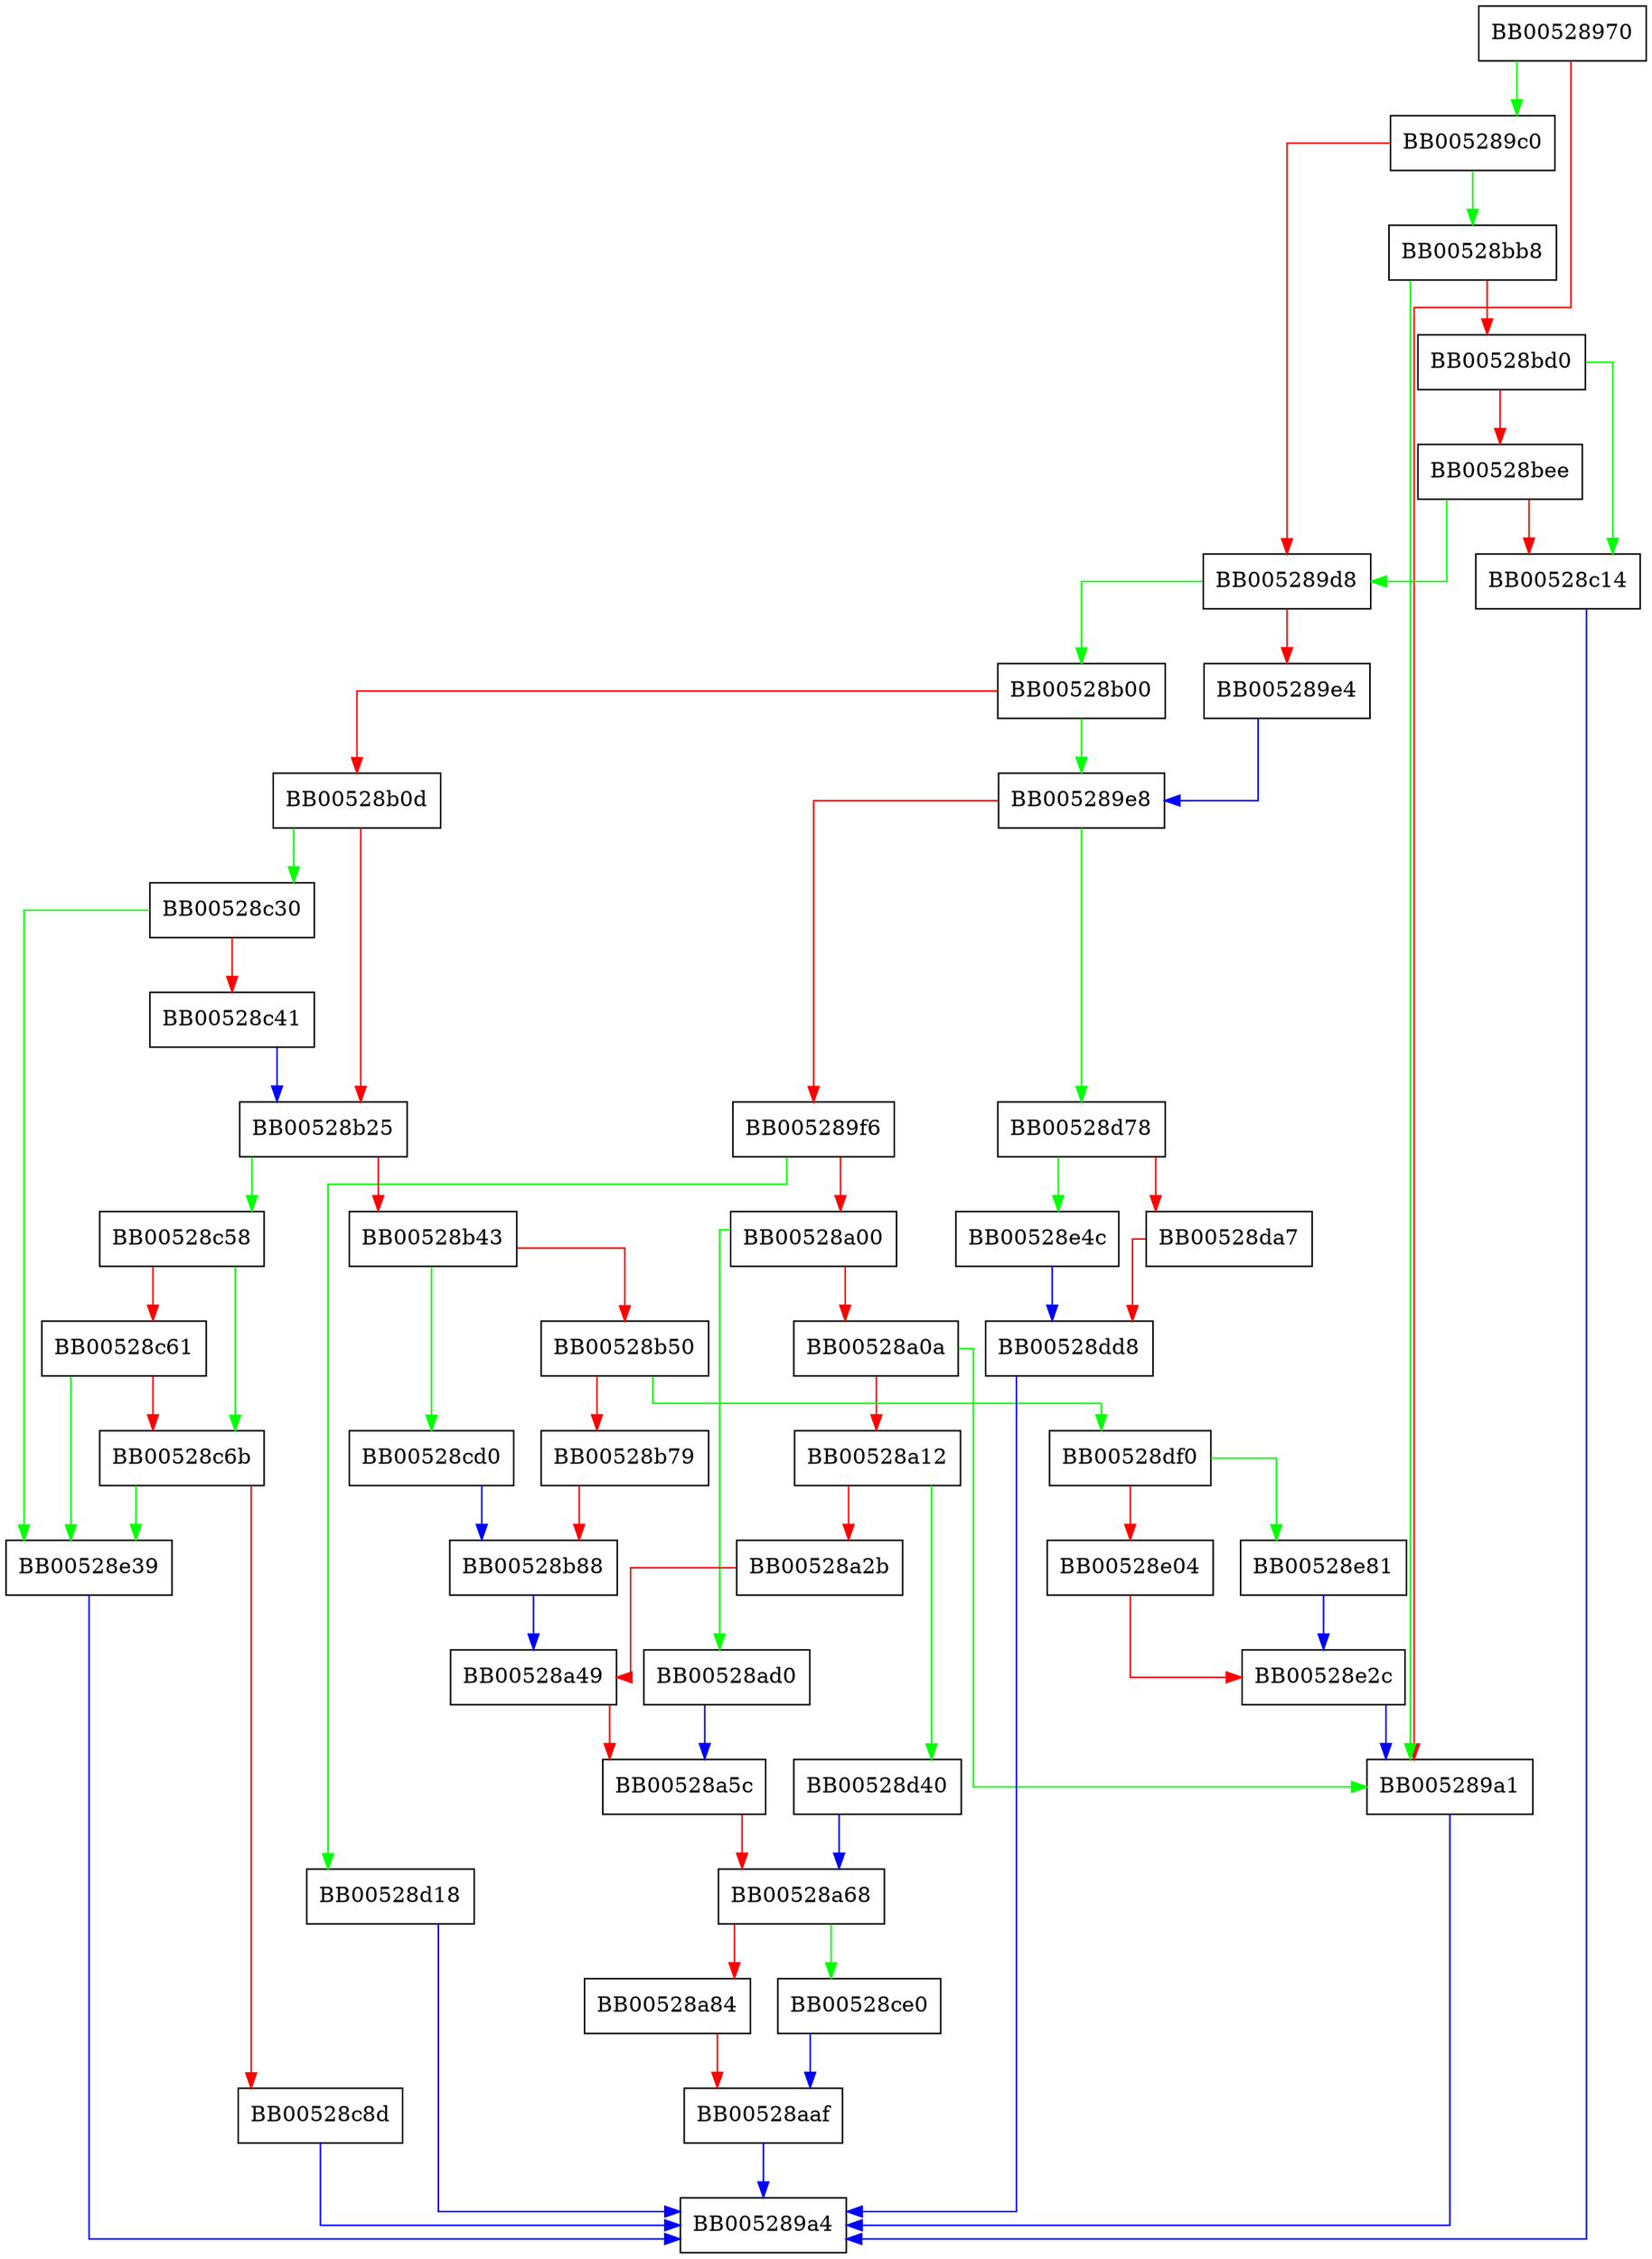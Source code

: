 digraph ASYNC_start_job {
  node [shape="box"];
  graph [splines=ortho];
  BB00528970 -> BB005289c0 [color="green"];
  BB00528970 -> BB005289a1 [color="red"];
  BB005289a1 -> BB005289a4 [color="blue"];
  BB005289c0 -> BB00528bb8 [color="green"];
  BB005289c0 -> BB005289d8 [color="red"];
  BB005289d8 -> BB00528b00 [color="green"];
  BB005289d8 -> BB005289e4 [color="red"];
  BB005289e4 -> BB005289e8 [color="blue"];
  BB005289e8 -> BB00528d78 [color="green"];
  BB005289e8 -> BB005289f6 [color="red"];
  BB005289f6 -> BB00528d18 [color="green"];
  BB005289f6 -> BB00528a00 [color="red"];
  BB00528a00 -> BB00528ad0 [color="green"];
  BB00528a00 -> BB00528a0a [color="red"];
  BB00528a0a -> BB005289a1 [color="green"];
  BB00528a0a -> BB00528a12 [color="red"];
  BB00528a12 -> BB00528d40 [color="green"];
  BB00528a12 -> BB00528a2b [color="red"];
  BB00528a2b -> BB00528a49 [color="red"];
  BB00528a49 -> BB00528a5c [color="red"];
  BB00528a5c -> BB00528a68 [color="red"];
  BB00528a68 -> BB00528ce0 [color="green"];
  BB00528a68 -> BB00528a84 [color="red"];
  BB00528a84 -> BB00528aaf [color="red"];
  BB00528aaf -> BB005289a4 [color="blue"];
  BB00528ad0 -> BB00528a5c [color="blue"];
  BB00528b00 -> BB005289e8 [color="green"];
  BB00528b00 -> BB00528b0d [color="red"];
  BB00528b0d -> BB00528c30 [color="green"];
  BB00528b0d -> BB00528b25 [color="red"];
  BB00528b25 -> BB00528c58 [color="green"];
  BB00528b25 -> BB00528b43 [color="red"];
  BB00528b43 -> BB00528cd0 [color="green"];
  BB00528b43 -> BB00528b50 [color="red"];
  BB00528b50 -> BB00528df0 [color="green"];
  BB00528b50 -> BB00528b79 [color="red"];
  BB00528b79 -> BB00528b88 [color="red"];
  BB00528b88 -> BB00528a49 [color="blue"];
  BB00528bb8 -> BB005289a1 [color="green"];
  BB00528bb8 -> BB00528bd0 [color="red"];
  BB00528bd0 -> BB00528c14 [color="green"];
  BB00528bd0 -> BB00528bee [color="red"];
  BB00528bee -> BB005289d8 [color="green"];
  BB00528bee -> BB00528c14 [color="red"];
  BB00528c14 -> BB005289a4 [color="blue"];
  BB00528c30 -> BB00528e39 [color="green"];
  BB00528c30 -> BB00528c41 [color="red"];
  BB00528c41 -> BB00528b25 [color="blue"];
  BB00528c58 -> BB00528c6b [color="green"];
  BB00528c58 -> BB00528c61 [color="red"];
  BB00528c61 -> BB00528e39 [color="green"];
  BB00528c61 -> BB00528c6b [color="red"];
  BB00528c6b -> BB00528e39 [color="green"];
  BB00528c6b -> BB00528c8d [color="red"];
  BB00528c8d -> BB005289a4 [color="blue"];
  BB00528cd0 -> BB00528b88 [color="blue"];
  BB00528ce0 -> BB00528aaf [color="blue"];
  BB00528d18 -> BB005289a4 [color="blue"];
  BB00528d40 -> BB00528a68 [color="blue"];
  BB00528d78 -> BB00528e4c [color="green"];
  BB00528d78 -> BB00528da7 [color="red"];
  BB00528da7 -> BB00528dd8 [color="red"];
  BB00528dd8 -> BB005289a4 [color="blue"];
  BB00528df0 -> BB00528e81 [color="green"];
  BB00528df0 -> BB00528e04 [color="red"];
  BB00528e04 -> BB00528e2c [color="red"];
  BB00528e2c -> BB005289a1 [color="blue"];
  BB00528e39 -> BB005289a4 [color="blue"];
  BB00528e4c -> BB00528dd8 [color="blue"];
  BB00528e81 -> BB00528e2c [color="blue"];
}